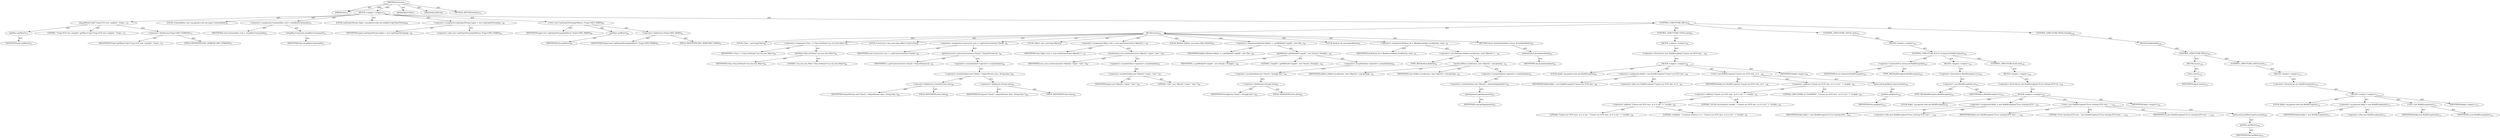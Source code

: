 digraph "execute" {  
"111669149696" [label = <(METHOD,execute)<SUB>74</SUB>> ]
"115964116992" [label = <(PARAM,this)<SUB>74</SUB>> ]
"25769803776" [label = <(BLOCK,&lt;empty&gt;,&lt;empty&gt;)<SUB>74</SUB>> ]
"30064771072" [label = <(log,getRmic().log(&quot;Using SUN rmic compiler&quot;, Projec...)<SUB>75</SUB>> ]
"30064771073" [label = <(getRmic,getRmic())<SUB>75</SUB>> ]
"68719476736" [label = <(IDENTIFIER,this,getRmic())<SUB>75</SUB>> ]
"90194313216" [label = <(LITERAL,&quot;Using SUN rmic compiler&quot;,getRmic().log(&quot;Using SUN rmic compiler&quot;, Projec...)<SUB>75</SUB>> ]
"30064771074" [label = <(&lt;operator&gt;.fieldAccess,Project.MSG_VERBOSE)<SUB>75</SUB>> ]
"68719476741" [label = <(IDENTIFIER,Project,getRmic().log(&quot;Using SUN rmic compiler&quot;, Projec...)<SUB>75</SUB>> ]
"55834574848" [label = <(FIELD_IDENTIFIER,MSG_VERBOSE,MSG_VERBOSE)<SUB>75</SUB>> ]
"94489280512" [label = <(LOCAL,Commandline cmd: org.apache.tools.ant.types.Commandline)<SUB>76</SUB>> ]
"30064771075" [label = <(&lt;operator&gt;.assignment,Commandline cmd = setupRmicCommand())<SUB>76</SUB>> ]
"68719476742" [label = <(IDENTIFIER,cmd,Commandline cmd = setupRmicCommand())<SUB>76</SUB>> ]
"30064771076" [label = <(setupRmicCommand,setupRmicCommand())<SUB>76</SUB>> ]
"68719476737" [label = <(IDENTIFIER,this,setupRmicCommand())<SUB>76</SUB>> ]
"94489280513" [label = <(LOCAL,LogOutputStream logstr: org.apache.tools.ant.taskdefs.LogOutputStream)<SUB>80</SUB>> ]
"30064771077" [label = <(&lt;operator&gt;.assignment,LogOutputStream logstr = new LogOutputStream(ge...)<SUB>80</SUB>> ]
"68719476743" [label = <(IDENTIFIER,logstr,LogOutputStream logstr = new LogOutputStream(ge...)<SUB>80</SUB>> ]
"30064771078" [label = <(&lt;operator&gt;.alloc,new LogOutputStream(getRmic(), Project.MSG_WARN))<SUB>80</SUB>> ]
"30064771079" [label = <(&lt;init&gt;,new LogOutputStream(getRmic(), Project.MSG_WARN))<SUB>80</SUB>> ]
"68719476744" [label = <(IDENTIFIER,logstr,new LogOutputStream(getRmic(), Project.MSG_WARN))<SUB>80</SUB>> ]
"30064771080" [label = <(getRmic,getRmic())<SUB>80</SUB>> ]
"68719476738" [label = <(IDENTIFIER,this,getRmic())<SUB>80</SUB>> ]
"30064771081" [label = <(&lt;operator&gt;.fieldAccess,Project.MSG_WARN)<SUB>81</SUB>> ]
"68719476745" [label = <(IDENTIFIER,Project,new LogOutputStream(getRmic(), Project.MSG_WARN))<SUB>81</SUB>> ]
"55834574849" [label = <(FIELD_IDENTIFIER,MSG_WARN,MSG_WARN)<SUB>81</SUB>> ]
"47244640256" [label = <(CONTROL_STRUCTURE,TRY,try)<SUB>83</SUB>> ]
"25769803777" [label = <(BLOCK,try,try)<SUB>83</SUB>> ]
"94489280514" [label = <(LOCAL,Class c: java.lang.Class)<SUB>84</SUB>> ]
"30064771082" [label = <(&lt;operator&gt;.assignment,Class c = Class.forName(&quot;sun.rmi.rmic.Main&quot;))<SUB>84</SUB>> ]
"68719476746" [label = <(IDENTIFIER,c,Class c = Class.forName(&quot;sun.rmi.rmic.Main&quot;))<SUB>84</SUB>> ]
"30064771083" [label = <(forName,Class.forName(&quot;sun.rmi.rmic.Main&quot;))<SUB>84</SUB>> ]
"68719476747" [label = <(IDENTIFIER,Class,Class.forName(&quot;sun.rmi.rmic.Main&quot;))<SUB>84</SUB>> ]
"90194313217" [label = <(LITERAL,&quot;sun.rmi.rmic.Main&quot;,Class.forName(&quot;sun.rmi.rmic.Main&quot;))<SUB>84</SUB>> ]
"94489280515" [label = <(LOCAL,Constructor cons: java.lang.reflect.Constructor)<SUB>85</SUB>> ]
"30064771084" [label = <(&lt;operator&gt;.assignment,Constructor cons = c.getConstructor(new Class[]...)<SUB>85</SUB>> ]
"68719476748" [label = <(IDENTIFIER,cons,Constructor cons = c.getConstructor(new Class[]...)<SUB>85</SUB>> ]
"30064771085" [label = <(getConstructor,c.getConstructor(new Class[] { OutputStream.cla...)<SUB>86</SUB>> ]
"68719476749" [label = <(IDENTIFIER,c,c.getConstructor(new Class[] { OutputStream.cla...)<SUB>86</SUB>> ]
"30064771086" [label = <(&lt;operator&gt;.arrayInitializer,&lt;operator&gt;.arrayInitializer)<SUB>86</SUB>> ]
"30064771087" [label = <(&lt;operator&gt;.arrayInitializer,new Class[] { OutputStream.class, String.class })<SUB>86</SUB>> ]
"30064771088" [label = <(&lt;operator&gt;.fieldAccess,OutputStream.class)<SUB>86</SUB>> ]
"68719476750" [label = <(IDENTIFIER,OutputStream,new Class[] { OutputStream.class, String.class })<SUB>86</SUB>> ]
"55834574850" [label = <(FIELD_IDENTIFIER,class,class)<SUB>86</SUB>> ]
"30064771089" [label = <(&lt;operator&gt;.fieldAccess,String.class)<SUB>86</SUB>> ]
"68719476751" [label = <(IDENTIFIER,String,new Class[] { OutputStream.class, String.class })<SUB>86</SUB>> ]
"55834574851" [label = <(FIELD_IDENTIFIER,class,class)<SUB>86</SUB>> ]
"94489280516" [label = <(LOCAL,Object rmic: java.lang.Object)<SUB>87</SUB>> ]
"30064771090" [label = <(&lt;operator&gt;.assignment,Object rmic = cons.newInstance(new Object[] { l...)<SUB>87</SUB>> ]
"68719476752" [label = <(IDENTIFIER,rmic,Object rmic = cons.newInstance(new Object[] { l...)<SUB>87</SUB>> ]
"30064771091" [label = <(newInstance,cons.newInstance(new Object[] { logstr, &quot;rmic&quot; }))<SUB>87</SUB>> ]
"68719476753" [label = <(IDENTIFIER,cons,cons.newInstance(new Object[] { logstr, &quot;rmic&quot; }))<SUB>87</SUB>> ]
"30064771092" [label = <(&lt;operator&gt;.arrayInitializer,&lt;operator&gt;.arrayInitializer)<SUB>87</SUB>> ]
"30064771093" [label = <(&lt;operator&gt;.arrayInitializer,new Object[] { logstr, &quot;rmic&quot; })<SUB>87</SUB>> ]
"68719476754" [label = <(IDENTIFIER,logstr,new Object[] { logstr, &quot;rmic&quot; })<SUB>87</SUB>> ]
"90194313218" [label = <(LITERAL,&quot;rmic&quot;,new Object[] { logstr, &quot;rmic&quot; })<SUB>87</SUB>> ]
"94489280517" [label = <(LOCAL,Method doRmic: java.lang.reflect.Method)<SUB>89</SUB>> ]
"30064771094" [label = <(&lt;operator&gt;.assignment,Method doRmic = c.getMethod(&quot;compile&quot;, new Clas...)<SUB>89</SUB>> ]
"68719476755" [label = <(IDENTIFIER,doRmic,Method doRmic = c.getMethod(&quot;compile&quot;, new Clas...)<SUB>89</SUB>> ]
"30064771095" [label = <(getMethod,c.getMethod(&quot;compile&quot;, new Class[] { String[].c...)<SUB>89</SUB>> ]
"68719476756" [label = <(IDENTIFIER,c,c.getMethod(&quot;compile&quot;, new Class[] { String[].c...)<SUB>89</SUB>> ]
"90194313219" [label = <(LITERAL,&quot;compile&quot;,c.getMethod(&quot;compile&quot;, new Class[] { String[].c...)<SUB>89</SUB>> ]
"30064771096" [label = <(&lt;operator&gt;.arrayInitializer,&lt;operator&gt;.arrayInitializer)<SUB>89</SUB>> ]
"30064771097" [label = <(&lt;operator&gt;.arrayInitializer,new Class[] { String[].class })<SUB>90</SUB>> ]
"30064771098" [label = <(&lt;operator&gt;.fieldAccess,String[].class)<SUB>90</SUB>> ]
"68719476757" [label = <(IDENTIFIER,String[],new Class[] { String[].class })<SUB>90</SUB>> ]
"55834574852" [label = <(FIELD_IDENTIFIER,class,class)<SUB>90</SUB>> ]
"94489280518" [label = <(LOCAL,Boolean ok: java.lang.Boolean)<SUB>91</SUB>> ]
"30064771099" [label = <(&lt;operator&gt;.assignment,Boolean ok = (Boolean) doRmic.invoke(rmic, (new...)<SUB>91</SUB>> ]
"68719476758" [label = <(IDENTIFIER,ok,Boolean ok = (Boolean) doRmic.invoke(rmic, (new...)<SUB>91</SUB>> ]
"30064771100" [label = <(&lt;operator&gt;.cast,(Boolean) doRmic.invoke(rmic, (new Object[] { c...)<SUB>92</SUB>> ]
"180388626432" [label = <(TYPE_REF,Boolean,Boolean)<SUB>92</SUB>> ]
"30064771101" [label = <(invoke,doRmic.invoke(rmic, (new Object[] { cmd.getArgu...)<SUB>92</SUB>> ]
"68719476759" [label = <(IDENTIFIER,doRmic,doRmic.invoke(rmic, (new Object[] { cmd.getArgu...)<SUB>92</SUB>> ]
"68719476760" [label = <(IDENTIFIER,rmic,doRmic.invoke(rmic, (new Object[] { cmd.getArgu...)<SUB>92</SUB>> ]
"30064771102" [label = <(&lt;operator&gt;.arrayInitializer,&lt;operator&gt;.arrayInitializer)<SUB>92</SUB>> ]
"30064771103" [label = <(&lt;operator&gt;.arrayInitializer,new Object[] { cmd.getArguments() })<SUB>93</SUB>> ]
"30064771104" [label = <(getArguments,getArguments())<SUB>93</SUB>> ]
"68719476761" [label = <(IDENTIFIER,cmd,getArguments())<SUB>93</SUB>> ]
"146028888064" [label = <(RETURN,return ok.booleanValue();,return ok.booleanValue();)<SUB>94</SUB>> ]
"30064771105" [label = <(booleanValue,ok.booleanValue())<SUB>94</SUB>> ]
"68719476762" [label = <(IDENTIFIER,ok,ok.booleanValue())<SUB>94</SUB>> ]
"47244640257" [label = <(CONTROL_STRUCTURE,CATCH,catch)<SUB>95</SUB>> ]
"25769803778" [label = <(BLOCK,&lt;empty&gt;,&lt;empty&gt;)<SUB>95</SUB>> ]
"30064771106" [label = <(&lt;operator&gt;.throw,throw new BuildException(&quot;Cannot use SUN rmic, ...)<SUB>96</SUB>> ]
"25769803779" [label = <(BLOCK,&lt;empty&gt;,&lt;empty&gt;)<SUB>96</SUB>> ]
"94489280519" [label = <(LOCAL,$obj0: org.apache.tools.ant.BuildException)<SUB>96</SUB>> ]
"30064771107" [label = <(&lt;operator&gt;.assignment,$obj0 = new BuildException(&quot;Cannot use SUN rmic...)<SUB>96</SUB>> ]
"68719476763" [label = <(IDENTIFIER,$obj0,$obj0 = new BuildException(&quot;Cannot use SUN rmic...)<SUB>96</SUB>> ]
"30064771108" [label = <(&lt;operator&gt;.alloc,new BuildException(&quot;Cannot use SUN rmic, as it ...)<SUB>96</SUB>> ]
"30064771109" [label = <(&lt;init&gt;,new BuildException(&quot;Cannot use SUN rmic, as it ...)<SUB>96</SUB>> ]
"68719476764" [label = <(IDENTIFIER,$obj0,new BuildException(&quot;Cannot use SUN rmic, as it ...)<SUB>96</SUB>> ]
"30064771110" [label = <(&lt;operator&gt;.addition,&quot;Cannot use SUN rmic, as it is not &quot; + &quot;availab...)<SUB>96</SUB>> ]
"30064771111" [label = <(&lt;operator&gt;.addition,&quot;Cannot use SUN rmic, as it is not &quot; + &quot;availab...)<SUB>96</SUB>> ]
"30064771112" [label = <(&lt;operator&gt;.addition,&quot;Cannot use SUN rmic, as it is not &quot; + &quot;availab...)<SUB>96</SUB>> ]
"90194313220" [label = <(LITERAL,&quot;Cannot use SUN rmic, as it is not &quot;,&quot;Cannot use SUN rmic, as it is not &quot; + &quot;availab...)<SUB>96</SUB>> ]
"90194313221" [label = <(LITERAL,&quot;available.  A common solution is to &quot;,&quot;Cannot use SUN rmic, as it is not &quot; + &quot;availab...)<SUB>97</SUB>> ]
"90194313222" [label = <(LITERAL,&quot;set the environment variable &quot;,&quot;Cannot use SUN rmic, as it is not &quot; + &quot;availab...)<SUB>98</SUB>> ]
"90194313223" [label = <(LITERAL,&quot;JAVA_HOME or CLASSPATH.&quot;,&quot;Cannot use SUN rmic, as it is not &quot; + &quot;availab...)<SUB>99</SUB>> ]
"30064771113" [label = <(getLocation,getRmic().getLocation())<SUB>100</SUB>> ]
"30064771114" [label = <(getRmic,getRmic())<SUB>100</SUB>> ]
"68719476739" [label = <(IDENTIFIER,this,getRmic())<SUB>100</SUB>> ]
"68719476765" [label = <(IDENTIFIER,$obj0,&lt;empty&gt;)<SUB>96</SUB>> ]
"47244640258" [label = <(CONTROL_STRUCTURE,CATCH,catch)<SUB>101</SUB>> ]
"25769803780" [label = <(BLOCK,&lt;empty&gt;,&lt;empty&gt;)<SUB>101</SUB>> ]
"47244640259" [label = <(CONTROL_STRUCTURE,IF,if (ex instanceof BuildException))<SUB>102</SUB>> ]
"30064771115" [label = <(&lt;operator&gt;.instanceOf,ex instanceof BuildException)<SUB>102</SUB>> ]
"68719476766" [label = <(IDENTIFIER,ex,ex instanceof BuildException)<SUB>102</SUB>> ]
"180388626433" [label = <(TYPE_REF,BuildException,BuildException)<SUB>102</SUB>> ]
"25769803781" [label = <(BLOCK,&lt;empty&gt;,&lt;empty&gt;)<SUB>102</SUB>> ]
"30064771116" [label = <(&lt;operator&gt;.throw,throw (BuildException) ex;)<SUB>103</SUB>> ]
"30064771117" [label = <(&lt;operator&gt;.cast,(BuildException) ex)<SUB>103</SUB>> ]
"180388626434" [label = <(TYPE_REF,BuildException,BuildException)<SUB>103</SUB>> ]
"68719476767" [label = <(IDENTIFIER,ex,(BuildException) ex)<SUB>103</SUB>> ]
"47244640260" [label = <(CONTROL_STRUCTURE,ELSE,else)<SUB>104</SUB>> ]
"25769803782" [label = <(BLOCK,&lt;empty&gt;,&lt;empty&gt;)<SUB>104</SUB>> ]
"30064771118" [label = <(&lt;operator&gt;.throw,throw new BuildException(&quot;Error starting SUN rm...)<SUB>105</SUB>> ]
"25769803783" [label = <(BLOCK,&lt;empty&gt;,&lt;empty&gt;)<SUB>105</SUB>> ]
"94489280520" [label = <(LOCAL,$obj1: org.apache.tools.ant.BuildException)<SUB>105</SUB>> ]
"30064771119" [label = <(&lt;operator&gt;.assignment,$obj1 = new BuildException(&quot;Error starting SUN ...)<SUB>105</SUB>> ]
"68719476768" [label = <(IDENTIFIER,$obj1,$obj1 = new BuildException(&quot;Error starting SUN ...)<SUB>105</SUB>> ]
"30064771120" [label = <(&lt;operator&gt;.alloc,new BuildException(&quot;Error starting SUN rmic: &quot;,...)<SUB>105</SUB>> ]
"30064771121" [label = <(&lt;init&gt;,new BuildException(&quot;Error starting SUN rmic: &quot;,...)<SUB>105</SUB>> ]
"68719476769" [label = <(IDENTIFIER,$obj1,new BuildException(&quot;Error starting SUN rmic: &quot;,...)<SUB>105</SUB>> ]
"90194313224" [label = <(LITERAL,&quot;Error starting SUN rmic: &quot;,new BuildException(&quot;Error starting SUN rmic: &quot;,...)<SUB>105</SUB>> ]
"68719476770" [label = <(IDENTIFIER,ex,new BuildException(&quot;Error starting SUN rmic: &quot;,...)<SUB>106</SUB>> ]
"30064771122" [label = <(getLocation,getRmic().getLocation())<SUB>106</SUB>> ]
"30064771123" [label = <(getRmic,getRmic())<SUB>106</SUB>> ]
"68719476740" [label = <(IDENTIFIER,this,getRmic())<SUB>106</SUB>> ]
"68719476771" [label = <(IDENTIFIER,$obj1,&lt;empty&gt;)<SUB>105</SUB>> ]
"47244640261" [label = <(CONTROL_STRUCTURE,FINALLY,finally)<SUB>108</SUB>> ]
"25769803784" [label = <(BLOCK,finally,finally)<SUB>108</SUB>> ]
"47244640262" [label = <(CONTROL_STRUCTURE,TRY,try)<SUB>109</SUB>> ]
"25769803785" [label = <(BLOCK,try,try)<SUB>109</SUB>> ]
"30064771124" [label = <(close,close())<SUB>110</SUB>> ]
"68719476772" [label = <(IDENTIFIER,logstr,close())<SUB>110</SUB>> ]
"47244640263" [label = <(CONTROL_STRUCTURE,CATCH,catch)<SUB>111</SUB>> ]
"25769803786" [label = <(BLOCK,&lt;empty&gt;,&lt;empty&gt;)<SUB>111</SUB>> ]
"30064771125" [label = <(&lt;operator&gt;.throw,throw new BuildException(e);)<SUB>112</SUB>> ]
"25769803787" [label = <(BLOCK,&lt;empty&gt;,&lt;empty&gt;)<SUB>112</SUB>> ]
"94489280521" [label = <(LOCAL,$obj2: org.apache.tools.ant.BuildException)<SUB>112</SUB>> ]
"30064771126" [label = <(&lt;operator&gt;.assignment,$obj2 = new BuildException(e))<SUB>112</SUB>> ]
"68719476773" [label = <(IDENTIFIER,$obj2,$obj2 = new BuildException(e))<SUB>112</SUB>> ]
"30064771127" [label = <(&lt;operator&gt;.alloc,new BuildException(e))<SUB>112</SUB>> ]
"30064771128" [label = <(&lt;init&gt;,new BuildException(e))<SUB>112</SUB>> ]
"68719476774" [label = <(IDENTIFIER,$obj2,new BuildException(e))<SUB>112</SUB>> ]
"68719476775" [label = <(IDENTIFIER,e,new BuildException(e))<SUB>112</SUB>> ]
"68719476776" [label = <(IDENTIFIER,$obj2,&lt;empty&gt;)<SUB>112</SUB>> ]
"133143986176" [label = <(MODIFIER,PUBLIC)> ]
"133143986177" [label = <(MODIFIER,VIRTUAL)> ]
"128849018880" [label = <(METHOD_RETURN,boolean)<SUB>74</SUB>> ]
  "111669149696" -> "115964116992"  [ label = "AST: "] 
  "111669149696" -> "25769803776"  [ label = "AST: "] 
  "111669149696" -> "133143986176"  [ label = "AST: "] 
  "111669149696" -> "133143986177"  [ label = "AST: "] 
  "111669149696" -> "128849018880"  [ label = "AST: "] 
  "25769803776" -> "30064771072"  [ label = "AST: "] 
  "25769803776" -> "94489280512"  [ label = "AST: "] 
  "25769803776" -> "30064771075"  [ label = "AST: "] 
  "25769803776" -> "94489280513"  [ label = "AST: "] 
  "25769803776" -> "30064771077"  [ label = "AST: "] 
  "25769803776" -> "30064771079"  [ label = "AST: "] 
  "25769803776" -> "47244640256"  [ label = "AST: "] 
  "30064771072" -> "30064771073"  [ label = "AST: "] 
  "30064771072" -> "90194313216"  [ label = "AST: "] 
  "30064771072" -> "30064771074"  [ label = "AST: "] 
  "30064771073" -> "68719476736"  [ label = "AST: "] 
  "30064771074" -> "68719476741"  [ label = "AST: "] 
  "30064771074" -> "55834574848"  [ label = "AST: "] 
  "30064771075" -> "68719476742"  [ label = "AST: "] 
  "30064771075" -> "30064771076"  [ label = "AST: "] 
  "30064771076" -> "68719476737"  [ label = "AST: "] 
  "30064771077" -> "68719476743"  [ label = "AST: "] 
  "30064771077" -> "30064771078"  [ label = "AST: "] 
  "30064771079" -> "68719476744"  [ label = "AST: "] 
  "30064771079" -> "30064771080"  [ label = "AST: "] 
  "30064771079" -> "30064771081"  [ label = "AST: "] 
  "30064771080" -> "68719476738"  [ label = "AST: "] 
  "30064771081" -> "68719476745"  [ label = "AST: "] 
  "30064771081" -> "55834574849"  [ label = "AST: "] 
  "47244640256" -> "25769803777"  [ label = "AST: "] 
  "47244640256" -> "47244640257"  [ label = "AST: "] 
  "47244640256" -> "47244640258"  [ label = "AST: "] 
  "47244640256" -> "47244640261"  [ label = "AST: "] 
  "25769803777" -> "94489280514"  [ label = "AST: "] 
  "25769803777" -> "30064771082"  [ label = "AST: "] 
  "25769803777" -> "94489280515"  [ label = "AST: "] 
  "25769803777" -> "30064771084"  [ label = "AST: "] 
  "25769803777" -> "94489280516"  [ label = "AST: "] 
  "25769803777" -> "30064771090"  [ label = "AST: "] 
  "25769803777" -> "94489280517"  [ label = "AST: "] 
  "25769803777" -> "30064771094"  [ label = "AST: "] 
  "25769803777" -> "94489280518"  [ label = "AST: "] 
  "25769803777" -> "30064771099"  [ label = "AST: "] 
  "25769803777" -> "146028888064"  [ label = "AST: "] 
  "30064771082" -> "68719476746"  [ label = "AST: "] 
  "30064771082" -> "30064771083"  [ label = "AST: "] 
  "30064771083" -> "68719476747"  [ label = "AST: "] 
  "30064771083" -> "90194313217"  [ label = "AST: "] 
  "30064771084" -> "68719476748"  [ label = "AST: "] 
  "30064771084" -> "30064771085"  [ label = "AST: "] 
  "30064771085" -> "68719476749"  [ label = "AST: "] 
  "30064771085" -> "30064771086"  [ label = "AST: "] 
  "30064771086" -> "30064771087"  [ label = "AST: "] 
  "30064771087" -> "30064771088"  [ label = "AST: "] 
  "30064771087" -> "30064771089"  [ label = "AST: "] 
  "30064771088" -> "68719476750"  [ label = "AST: "] 
  "30064771088" -> "55834574850"  [ label = "AST: "] 
  "30064771089" -> "68719476751"  [ label = "AST: "] 
  "30064771089" -> "55834574851"  [ label = "AST: "] 
  "30064771090" -> "68719476752"  [ label = "AST: "] 
  "30064771090" -> "30064771091"  [ label = "AST: "] 
  "30064771091" -> "68719476753"  [ label = "AST: "] 
  "30064771091" -> "30064771092"  [ label = "AST: "] 
  "30064771092" -> "30064771093"  [ label = "AST: "] 
  "30064771093" -> "68719476754"  [ label = "AST: "] 
  "30064771093" -> "90194313218"  [ label = "AST: "] 
  "30064771094" -> "68719476755"  [ label = "AST: "] 
  "30064771094" -> "30064771095"  [ label = "AST: "] 
  "30064771095" -> "68719476756"  [ label = "AST: "] 
  "30064771095" -> "90194313219"  [ label = "AST: "] 
  "30064771095" -> "30064771096"  [ label = "AST: "] 
  "30064771096" -> "30064771097"  [ label = "AST: "] 
  "30064771097" -> "30064771098"  [ label = "AST: "] 
  "30064771098" -> "68719476757"  [ label = "AST: "] 
  "30064771098" -> "55834574852"  [ label = "AST: "] 
  "30064771099" -> "68719476758"  [ label = "AST: "] 
  "30064771099" -> "30064771100"  [ label = "AST: "] 
  "30064771100" -> "180388626432"  [ label = "AST: "] 
  "30064771100" -> "30064771101"  [ label = "AST: "] 
  "30064771101" -> "68719476759"  [ label = "AST: "] 
  "30064771101" -> "68719476760"  [ label = "AST: "] 
  "30064771101" -> "30064771102"  [ label = "AST: "] 
  "30064771102" -> "30064771103"  [ label = "AST: "] 
  "30064771103" -> "30064771104"  [ label = "AST: "] 
  "30064771104" -> "68719476761"  [ label = "AST: "] 
  "146028888064" -> "30064771105"  [ label = "AST: "] 
  "30064771105" -> "68719476762"  [ label = "AST: "] 
  "47244640257" -> "25769803778"  [ label = "AST: "] 
  "25769803778" -> "30064771106"  [ label = "AST: "] 
  "30064771106" -> "25769803779"  [ label = "AST: "] 
  "25769803779" -> "94489280519"  [ label = "AST: "] 
  "25769803779" -> "30064771107"  [ label = "AST: "] 
  "25769803779" -> "30064771109"  [ label = "AST: "] 
  "25769803779" -> "68719476765"  [ label = "AST: "] 
  "30064771107" -> "68719476763"  [ label = "AST: "] 
  "30064771107" -> "30064771108"  [ label = "AST: "] 
  "30064771109" -> "68719476764"  [ label = "AST: "] 
  "30064771109" -> "30064771110"  [ label = "AST: "] 
  "30064771109" -> "30064771113"  [ label = "AST: "] 
  "30064771110" -> "30064771111"  [ label = "AST: "] 
  "30064771110" -> "90194313223"  [ label = "AST: "] 
  "30064771111" -> "30064771112"  [ label = "AST: "] 
  "30064771111" -> "90194313222"  [ label = "AST: "] 
  "30064771112" -> "90194313220"  [ label = "AST: "] 
  "30064771112" -> "90194313221"  [ label = "AST: "] 
  "30064771113" -> "30064771114"  [ label = "AST: "] 
  "30064771114" -> "68719476739"  [ label = "AST: "] 
  "47244640258" -> "25769803780"  [ label = "AST: "] 
  "25769803780" -> "47244640259"  [ label = "AST: "] 
  "47244640259" -> "30064771115"  [ label = "AST: "] 
  "47244640259" -> "25769803781"  [ label = "AST: "] 
  "47244640259" -> "47244640260"  [ label = "AST: "] 
  "30064771115" -> "68719476766"  [ label = "AST: "] 
  "30064771115" -> "180388626433"  [ label = "AST: "] 
  "25769803781" -> "30064771116"  [ label = "AST: "] 
  "30064771116" -> "30064771117"  [ label = "AST: "] 
  "30064771117" -> "180388626434"  [ label = "AST: "] 
  "30064771117" -> "68719476767"  [ label = "AST: "] 
  "47244640260" -> "25769803782"  [ label = "AST: "] 
  "25769803782" -> "30064771118"  [ label = "AST: "] 
  "30064771118" -> "25769803783"  [ label = "AST: "] 
  "25769803783" -> "94489280520"  [ label = "AST: "] 
  "25769803783" -> "30064771119"  [ label = "AST: "] 
  "25769803783" -> "30064771121"  [ label = "AST: "] 
  "25769803783" -> "68719476771"  [ label = "AST: "] 
  "30064771119" -> "68719476768"  [ label = "AST: "] 
  "30064771119" -> "30064771120"  [ label = "AST: "] 
  "30064771121" -> "68719476769"  [ label = "AST: "] 
  "30064771121" -> "90194313224"  [ label = "AST: "] 
  "30064771121" -> "68719476770"  [ label = "AST: "] 
  "30064771121" -> "30064771122"  [ label = "AST: "] 
  "30064771122" -> "30064771123"  [ label = "AST: "] 
  "30064771123" -> "68719476740"  [ label = "AST: "] 
  "47244640261" -> "25769803784"  [ label = "AST: "] 
  "25769803784" -> "47244640262"  [ label = "AST: "] 
  "47244640262" -> "25769803785"  [ label = "AST: "] 
  "47244640262" -> "47244640263"  [ label = "AST: "] 
  "25769803785" -> "30064771124"  [ label = "AST: "] 
  "30064771124" -> "68719476772"  [ label = "AST: "] 
  "47244640263" -> "25769803786"  [ label = "AST: "] 
  "25769803786" -> "30064771125"  [ label = "AST: "] 
  "30064771125" -> "25769803787"  [ label = "AST: "] 
  "25769803787" -> "94489280521"  [ label = "AST: "] 
  "25769803787" -> "30064771126"  [ label = "AST: "] 
  "25769803787" -> "30064771128"  [ label = "AST: "] 
  "25769803787" -> "68719476776"  [ label = "AST: "] 
  "30064771126" -> "68719476773"  [ label = "AST: "] 
  "30064771126" -> "30064771127"  [ label = "AST: "] 
  "30064771128" -> "68719476774"  [ label = "AST: "] 
  "30064771128" -> "68719476775"  [ label = "AST: "] 
  "111669149696" -> "115964116992"  [ label = "DDG: "] 
}
